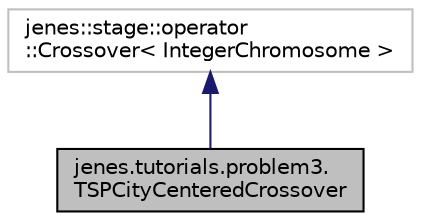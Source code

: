 digraph "jenes.tutorials.problem3.TSPCityCenteredCrossover"
{
  edge [fontname="Helvetica",fontsize="10",labelfontname="Helvetica",labelfontsize="10"];
  node [fontname="Helvetica",fontsize="10",shape=record];
  Node1 [label="jenes.tutorials.problem3.\lTSPCityCenteredCrossover",height=0.2,width=0.4,color="black", fillcolor="grey75", style="filled" fontcolor="black"];
  Node2 -> Node1 [dir="back",color="midnightblue",fontsize="10",style="solid"];
  Node2 [label="jenes::stage::operator\l::Crossover\< IntegerChromosome \>",height=0.2,width=0.4,color="grey75", fillcolor="white", style="filled"];
}
